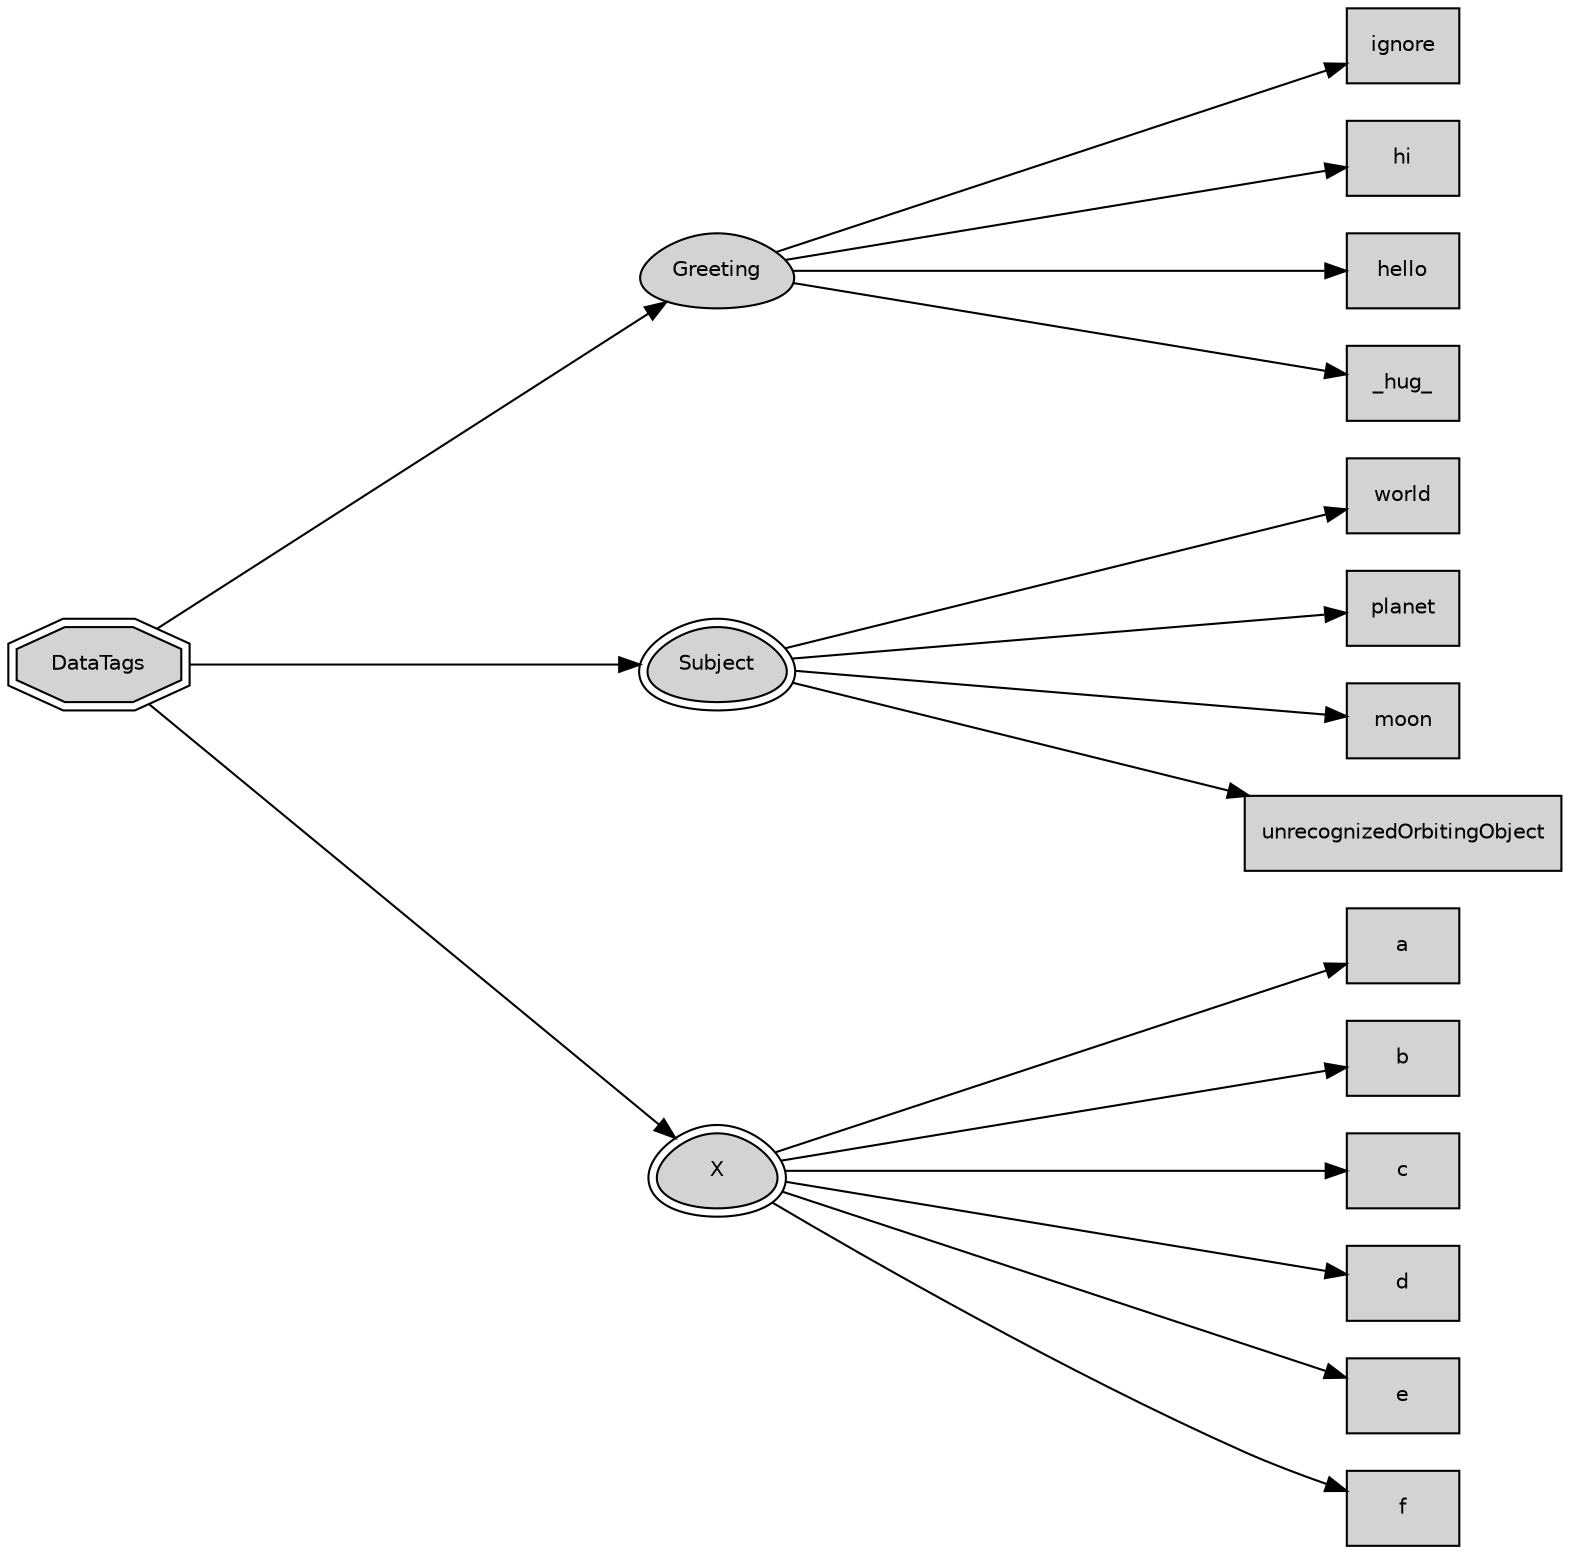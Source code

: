 digraph decisionGraph {
edge [fontname="Helvetica" fontsize="10"]
node [fillcolor="lightgray" style="filled" fontname="Helvetica" fontsize="10"]
rankdir=LR
graph [overlap=true ranksep=3]
DataTags[label="DataTags" shape="octagon" peripheries="2"]
Greeting[label="Greeting" shape="egg"]
Greeting_ignore[label="ignore" shape="box"]
Greeting_hi[label="hi" shape="box"]
Greeting_hello[label="hello" shape="box"]
Greeting__15hug_15[label="_hug_" shape="box"]
Subject[label="Subject" shape="egg" peripheries="2"]
Subject_world[label="world" shape="box"]
Subject_planet[label="planet" shape="box"]
Subject_moon[label="moon" shape="box"]
Subject_unrecognizedOrbitingObject[label="unrecognizedOrbitingObject" shape="box"]
X[label="X" shape="egg" peripheries="2"]
X_a[label="a" shape="box"]
X_b[label="b" shape="box"]
X_c[label="c" shape="box"]
X_d[label="d" shape="box"]
X_e[label="e" shape="box"]
X_f[label="f" shape="box"]
DataTags -> Greeting
Greeting -> Greeting_ignore
Greeting -> Greeting_hi
Greeting -> Greeting_hello
Greeting -> Greeting__15hug_15
DataTags -> Subject
Subject -> Subject_world
Subject -> Subject_planet
Subject -> Subject_moon
Subject -> Subject_unrecognizedOrbitingObject
DataTags -> X
X -> X_a
X -> X_b
X -> X_c
X -> X_d
X -> X_e
X -> X_f
}
